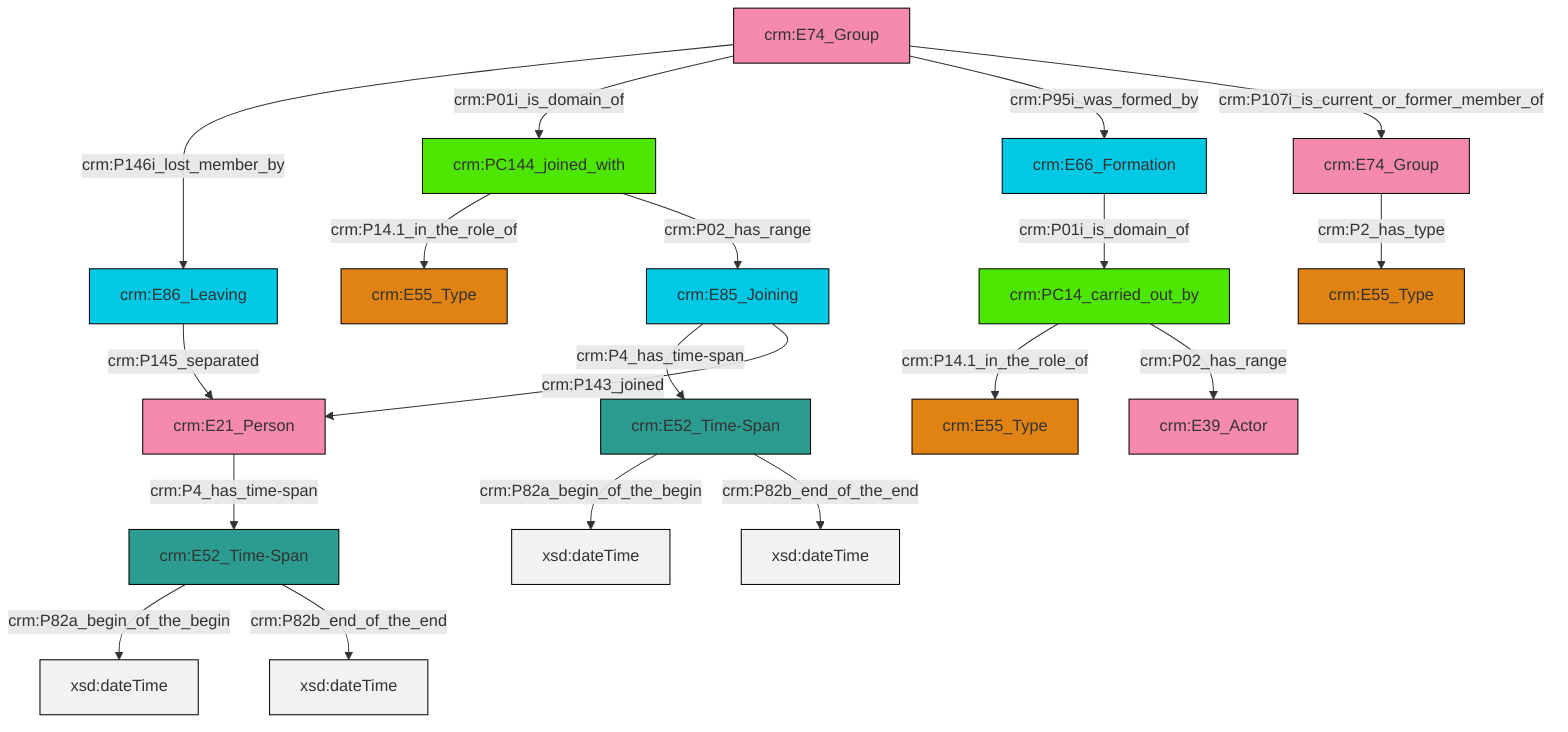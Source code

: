 graph TD
classDef Literal fill:#f2f2f2,stroke:#000000;
classDef CRM_Entity fill:#FFFFFF,stroke:#000000;
classDef Temporal_Entity fill:#00C9E6, stroke:#000000;
classDef Type fill:#E18312, stroke:#000000;
classDef Time-Span fill:#2C9C91, stroke:#000000;
classDef Appellation fill:#FFEB7F, stroke:#000000;
classDef Place fill:#008836, stroke:#000000;
classDef Persistent_Item fill:#B266B2, stroke:#000000;
classDef Conceptual_Object fill:#FFD700, stroke:#000000;
classDef Physical_Thing fill:#D2B48C, stroke:#000000;
classDef Actor fill:#f58aad, stroke:#000000;
classDef PC_Classes fill:#4ce600, stroke:#000000;
classDef Multi fill:#cccccc,stroke:#000000;

8["crm:E74_Group"]:::Actor -->|crm:P146i_lost_member_by| 9["crm:E86_Leaving"]:::Temporal_Entity
4["crm:E74_Group"]:::Actor -->|crm:P2_has_type| 10["crm:E55_Type"]:::Type
2["crm:E85_Joining"]:::Temporal_Entity -->|crm:P4_has_time-span| 12["crm:E52_Time-Span"]:::Time-Span
12["crm:E52_Time-Span"]:::Time-Span -->|crm:P82a_begin_of_the_begin| 13[xsd:dateTime]:::Literal
14["crm:PC14_carried_out_by"]:::PC_Classes -->|crm:P14.1_in_the_role_of| 0["crm:E55_Type"]:::Type
15["crm:PC144_joined_with"]:::PC_Classes -->|crm:P14.1_in_the_role_of| 17["crm:E55_Type"]:::Type
9["crm:E86_Leaving"]:::Temporal_Entity -->|crm:P145_separated| 6["crm:E21_Person"]:::Actor
14["crm:PC14_carried_out_by"]:::PC_Classes -->|crm:P02_has_range| 23["crm:E39_Actor"]:::Actor
25["crm:E52_Time-Span"]:::Time-Span -->|crm:P82a_begin_of_the_begin| 26[xsd:dateTime]:::Literal
8["crm:E74_Group"]:::Actor -->|crm:P01i_is_domain_of| 15["crm:PC144_joined_with"]:::PC_Classes
15["crm:PC144_joined_with"]:::PC_Classes -->|crm:P02_has_range| 2["crm:E85_Joining"]:::Temporal_Entity
6["crm:E21_Person"]:::Actor -->|crm:P4_has_time-span| 25["crm:E52_Time-Span"]:::Time-Span
8["crm:E74_Group"]:::Actor -->|crm:P95i_was_formed_by| 19["crm:E66_Formation"]:::Temporal_Entity
19["crm:E66_Formation"]:::Temporal_Entity -->|crm:P01i_is_domain_of| 14["crm:PC14_carried_out_by"]:::PC_Classes
25["crm:E52_Time-Span"]:::Time-Span -->|crm:P82b_end_of_the_end| 29[xsd:dateTime]:::Literal
2["crm:E85_Joining"]:::Temporal_Entity -->|crm:P143_joined| 6["crm:E21_Person"]:::Actor
8["crm:E74_Group"]:::Actor -->|crm:P107i_is_current_or_former_member_of| 4["crm:E74_Group"]:::Actor
12["crm:E52_Time-Span"]:::Time-Span -->|crm:P82b_end_of_the_end| 32[xsd:dateTime]:::Literal